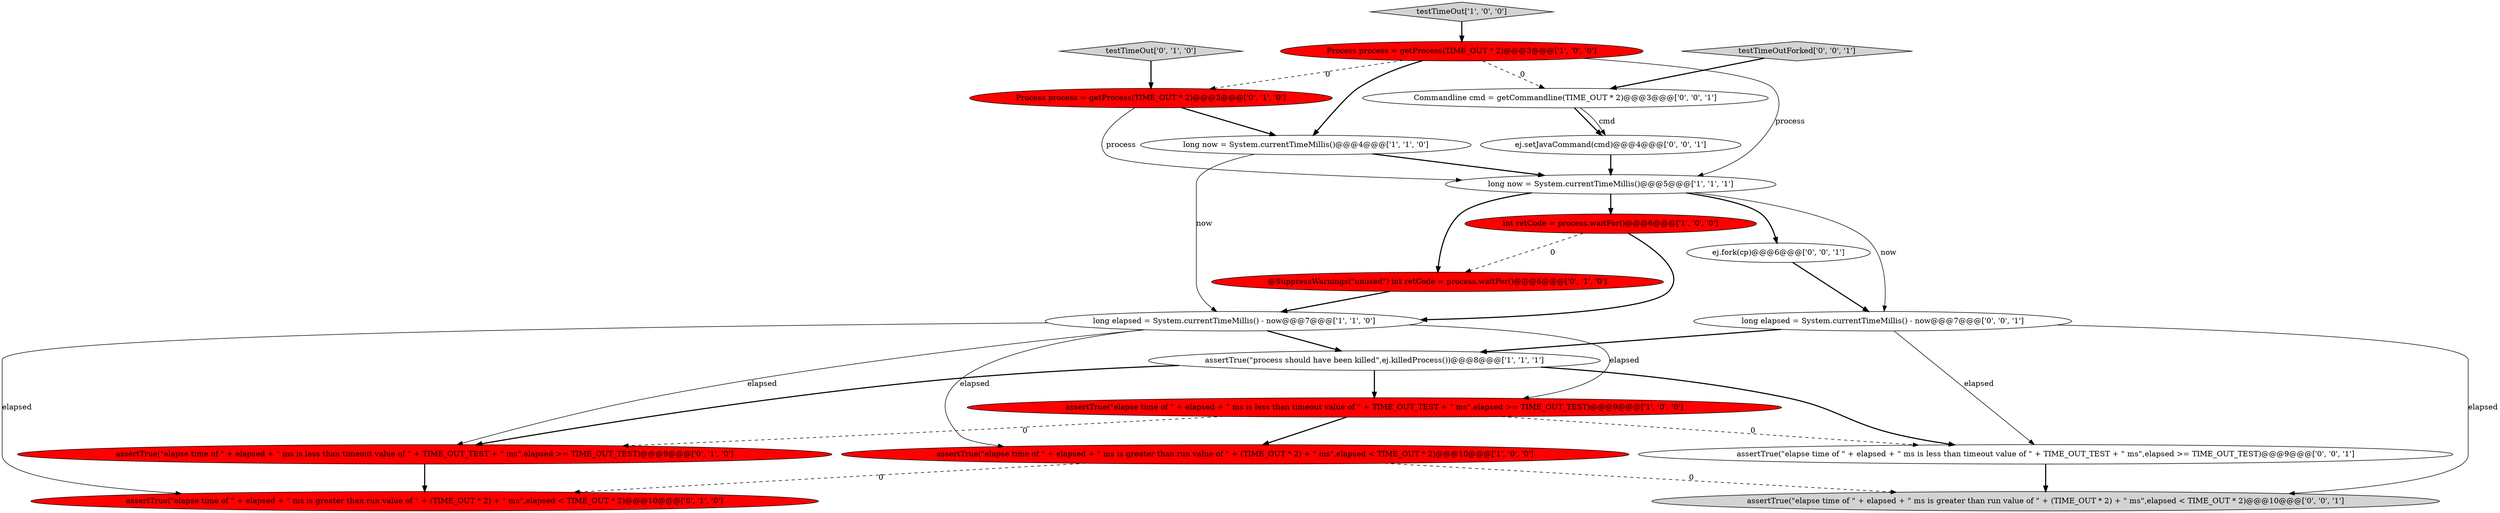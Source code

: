 digraph {
2 [style = filled, label = "assertTrue(\"process should have been killed\",ej.killedProcess())@@@8@@@['1', '1', '1']", fillcolor = white, shape = ellipse image = "AAA0AAABBB1BBB"];
20 [style = filled, label = "ej.fork(cp)@@@6@@@['0', '0', '1']", fillcolor = white, shape = ellipse image = "AAA0AAABBB3BBB"];
9 [style = filled, label = "testTimeOut['0', '1', '0']", fillcolor = lightgray, shape = diamond image = "AAA0AAABBB2BBB"];
3 [style = filled, label = "long elapsed = System.currentTimeMillis() - now@@@7@@@['1', '1', '0']", fillcolor = white, shape = ellipse image = "AAA0AAABBB1BBB"];
4 [style = filled, label = "assertTrue(\"elapse time of \" + elapsed + \" ms is less than timeout value of \" + TIME_OUT_TEST + \" ms\",elapsed >= TIME_OUT_TEST)@@@9@@@['1', '0', '0']", fillcolor = red, shape = ellipse image = "AAA1AAABBB1BBB"];
19 [style = filled, label = "ej.setJavaCommand(cmd)@@@4@@@['0', '0', '1']", fillcolor = white, shape = ellipse image = "AAA0AAABBB3BBB"];
11 [style = filled, label = "Process process = getProcess(TIME_OUT * 2)@@@3@@@['0', '1', '0']", fillcolor = red, shape = ellipse image = "AAA1AAABBB2BBB"];
13 [style = filled, label = "assertTrue(\"elapse time of \" + elapsed + \" ms is greater than run value of \" + (TIME_OUT * 2) + \" ms\",elapsed < TIME_OUT * 2)@@@10@@@['0', '1', '0']", fillcolor = red, shape = ellipse image = "AAA1AAABBB2BBB"];
15 [style = filled, label = "assertTrue(\"elapse time of \" + elapsed + \" ms is greater than run value of \" + (TIME_OUT * 2) + \" ms\",elapsed < TIME_OUT * 2)@@@10@@@['0', '0', '1']", fillcolor = lightgray, shape = ellipse image = "AAA0AAABBB3BBB"];
1 [style = filled, label = "long now = System.currentTimeMillis()@@@4@@@['1', '1', '0']", fillcolor = white, shape = ellipse image = "AAA0AAABBB1BBB"];
18 [style = filled, label = "testTimeOutForked['0', '0', '1']", fillcolor = lightgray, shape = diamond image = "AAA0AAABBB3BBB"];
8 [style = filled, label = "int retCode = process.waitFor()@@@6@@@['1', '0', '0']", fillcolor = red, shape = ellipse image = "AAA1AAABBB1BBB"];
7 [style = filled, label = "long now = System.currentTimeMillis()@@@5@@@['1', '1', '1']", fillcolor = white, shape = ellipse image = "AAA0AAABBB1BBB"];
6 [style = filled, label = "Process process = getProcess(TIME_OUT * 2)@@@3@@@['1', '0', '0']", fillcolor = red, shape = ellipse image = "AAA1AAABBB1BBB"];
14 [style = filled, label = "long elapsed = System.currentTimeMillis() - now@@@7@@@['0', '0', '1']", fillcolor = white, shape = ellipse image = "AAA0AAABBB3BBB"];
0 [style = filled, label = "testTimeOut['1', '0', '0']", fillcolor = lightgray, shape = diamond image = "AAA0AAABBB1BBB"];
17 [style = filled, label = "Commandline cmd = getCommandline(TIME_OUT * 2)@@@3@@@['0', '0', '1']", fillcolor = white, shape = ellipse image = "AAA0AAABBB3BBB"];
16 [style = filled, label = "assertTrue(\"elapse time of \" + elapsed + \" ms is less than timeout value of \" + TIME_OUT_TEST + \" ms\",elapsed >= TIME_OUT_TEST)@@@9@@@['0', '0', '1']", fillcolor = white, shape = ellipse image = "AAA0AAABBB3BBB"];
12 [style = filled, label = "@SuppressWarnings(\"unused\") int retCode = process.waitFor()@@@6@@@['0', '1', '0']", fillcolor = red, shape = ellipse image = "AAA1AAABBB2BBB"];
5 [style = filled, label = "assertTrue(\"elapse time of \" + elapsed + \" ms is greater than run value of \" + (TIME_OUT * 2) + \" ms\",elapsed < TIME_OUT * 2)@@@10@@@['1', '0', '0']", fillcolor = red, shape = ellipse image = "AAA1AAABBB1BBB"];
10 [style = filled, label = "assertTrue(\"elapse time of \" + elapsed + \" ms is less than timeout value of \" + TIME_OUT_TEST + \" ms\",elapsed >= TIME_OUT_TEST)@@@9@@@['0', '1', '0']", fillcolor = red, shape = ellipse image = "AAA1AAABBB2BBB"];
5->13 [style = dashed, label="0"];
16->15 [style = bold, label=""];
4->16 [style = dashed, label="0"];
9->11 [style = bold, label=""];
14->15 [style = solid, label="elapsed"];
0->6 [style = bold, label=""];
11->1 [style = bold, label=""];
7->12 [style = bold, label=""];
7->14 [style = solid, label="now"];
8->3 [style = bold, label=""];
6->11 [style = dashed, label="0"];
18->17 [style = bold, label=""];
8->12 [style = dashed, label="0"];
20->14 [style = bold, label=""];
11->7 [style = solid, label="process"];
6->17 [style = dashed, label="0"];
7->20 [style = bold, label=""];
7->8 [style = bold, label=""];
2->10 [style = bold, label=""];
2->4 [style = bold, label=""];
1->7 [style = bold, label=""];
14->16 [style = solid, label="elapsed"];
17->19 [style = bold, label=""];
3->13 [style = solid, label="elapsed"];
3->4 [style = solid, label="elapsed"];
3->5 [style = solid, label="elapsed"];
6->1 [style = bold, label=""];
3->2 [style = bold, label=""];
10->13 [style = bold, label=""];
3->10 [style = solid, label="elapsed"];
14->2 [style = bold, label=""];
12->3 [style = bold, label=""];
17->19 [style = solid, label="cmd"];
4->10 [style = dashed, label="0"];
5->15 [style = dashed, label="0"];
4->5 [style = bold, label=""];
19->7 [style = bold, label=""];
6->7 [style = solid, label="process"];
1->3 [style = solid, label="now"];
2->16 [style = bold, label=""];
}

